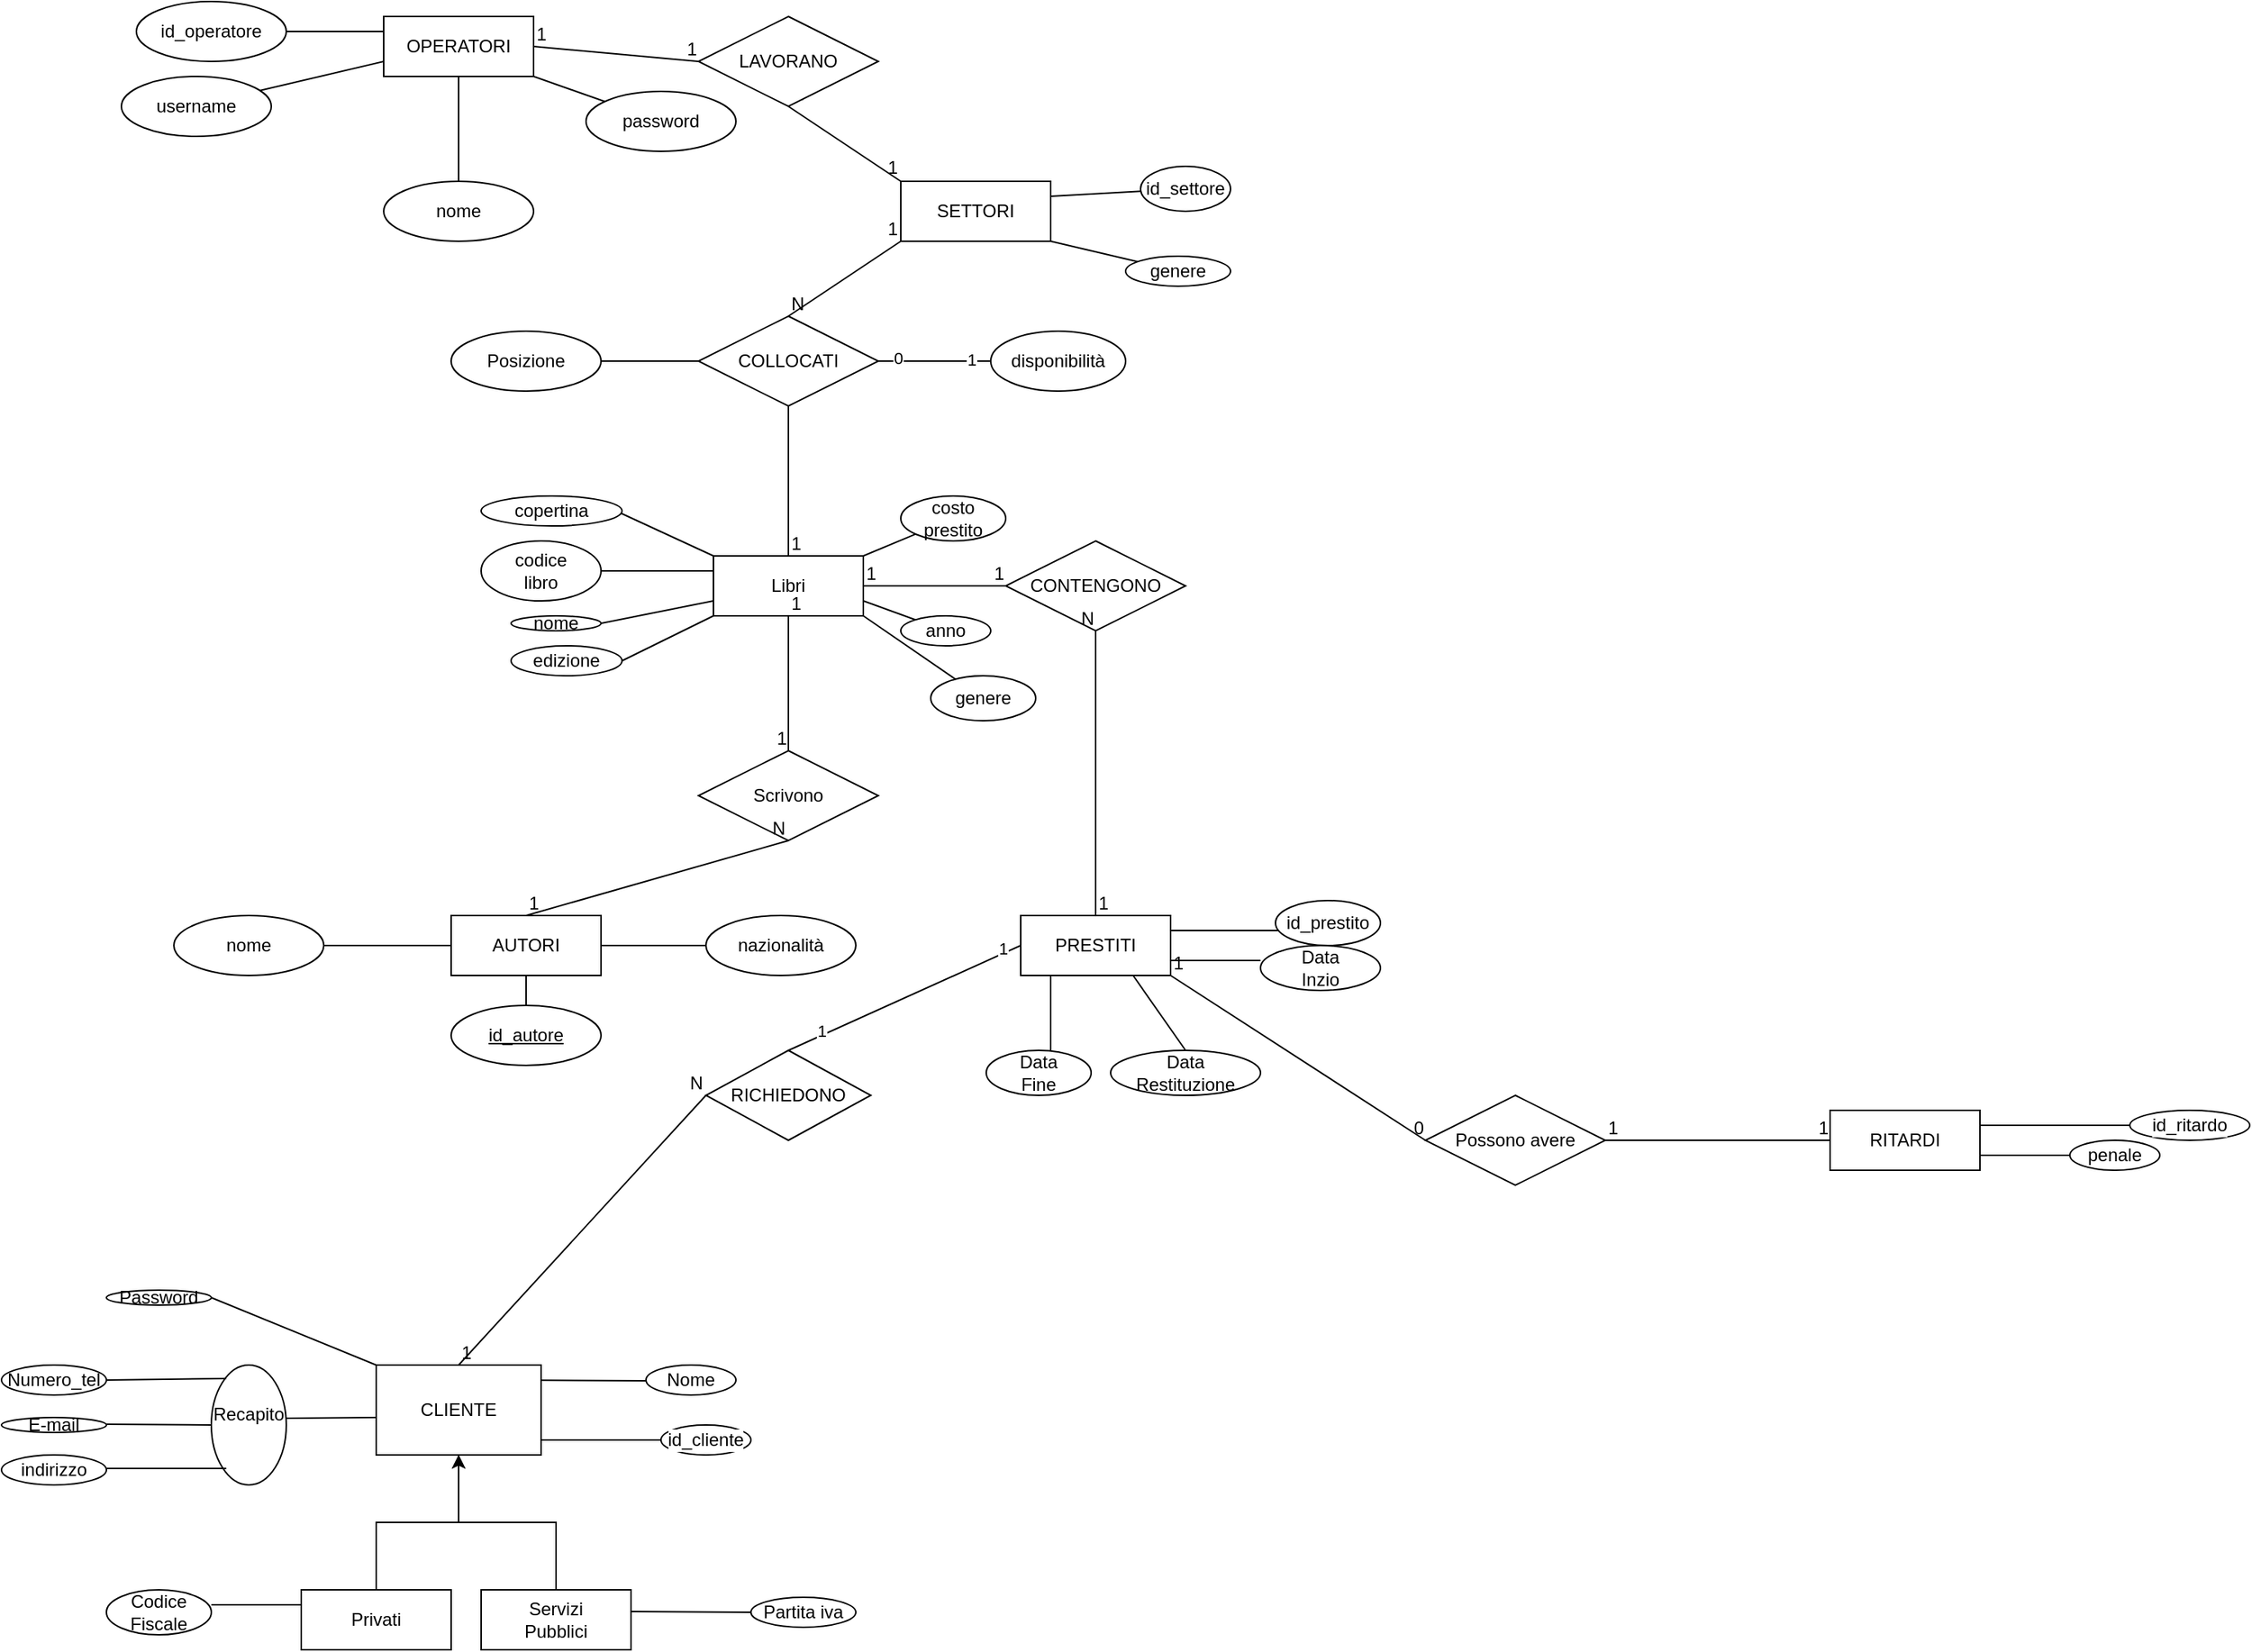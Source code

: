 <mxfile version="28.0.7">
  <diagram name="Pagina-1" id="buWif-M_okuwRWgkzQo0">
    <mxGraphModel dx="1042" dy="534" grid="1" gridSize="10" guides="1" tooltips="1" connect="1" arrows="1" fold="1" page="1" pageScale="1" pageWidth="827" pageHeight="1169" math="0" shadow="0">
      <root>
        <mxCell id="0" />
        <mxCell id="1" parent="0" />
        <mxCell id="QzRsH22KejxeJgr8a2Xa-11" style="edgeStyle=orthogonalEdgeStyle;rounded=0;orthogonalLoop=1;jettySize=auto;html=1;exitX=0.5;exitY=0;exitDx=0;exitDy=0;" edge="1" parent="1" source="QzRsH22KejxeJgr8a2Xa-2">
          <mxGeometry relative="1" as="geometry">
            <mxPoint x="560" y="950" as="targetPoint" />
          </mxGeometry>
        </mxCell>
        <mxCell id="QzRsH22KejxeJgr8a2Xa-2" value="Nome" style="ellipse;whiteSpace=wrap;html=1;align=center;" vertex="1" parent="1">
          <mxGeometry x="530" y="930" width="60" height="20" as="geometry" />
        </mxCell>
        <mxCell id="QzRsH22KejxeJgr8a2Xa-3" value="" style="endArrow=none;html=1;rounded=0;" edge="1" parent="1">
          <mxGeometry relative="1" as="geometry">
            <mxPoint x="440" y="940" as="sourcePoint" />
            <mxPoint x="530" y="940.5" as="targetPoint" />
          </mxGeometry>
        </mxCell>
        <mxCell id="QzRsH22KejxeJgr8a2Xa-4" value="" style="endArrow=none;html=1;rounded=0;" edge="1" parent="1">
          <mxGeometry relative="1" as="geometry">
            <mxPoint x="450" y="980" as="sourcePoint" />
            <mxPoint x="540" y="980" as="targetPoint" />
          </mxGeometry>
        </mxCell>
        <mxCell id="QzRsH22KejxeJgr8a2Xa-5" value="id_cliente" style="ellipse;whiteSpace=wrap;html=1;align=center;labelBackgroundColor=light-dark(#FFFFFF,#CC0000);" vertex="1" parent="1">
          <mxGeometry x="540" y="970" width="60" height="20" as="geometry" />
        </mxCell>
        <mxCell id="QzRsH22KejxeJgr8a2Xa-10" value="CLIENTE" style="whiteSpace=wrap;html=1;align=center;" vertex="1" parent="1">
          <mxGeometry x="350" y="930" width="110" height="60" as="geometry" />
        </mxCell>
        <mxCell id="QzRsH22KejxeJgr8a2Xa-15" value="" style="endArrow=none;html=1;rounded=0;" edge="1" parent="1">
          <mxGeometry relative="1" as="geometry">
            <mxPoint x="290" y="965.5" as="sourcePoint" />
            <mxPoint x="350" y="965" as="targetPoint" />
          </mxGeometry>
        </mxCell>
        <mxCell id="QzRsH22KejxeJgr8a2Xa-16" value="Recapito&lt;div&gt;&lt;br&gt;&lt;/div&gt;" style="ellipse;whiteSpace=wrap;html=1;align=center;" vertex="1" parent="1">
          <mxGeometry x="240" y="930" width="50" height="80" as="geometry" />
        </mxCell>
        <mxCell id="QzRsH22KejxeJgr8a2Xa-17" value="" style="endArrow=none;html=1;rounded=0;" edge="1" parent="1">
          <mxGeometry relative="1" as="geometry">
            <mxPoint x="170" y="940" as="sourcePoint" />
            <mxPoint x="250" y="939" as="targetPoint" />
          </mxGeometry>
        </mxCell>
        <mxCell id="QzRsH22KejxeJgr8a2Xa-18" value="Numero_tel" style="ellipse;whiteSpace=wrap;html=1;align=center;" vertex="1" parent="1">
          <mxGeometry x="100" y="930" width="70" height="20" as="geometry" />
        </mxCell>
        <mxCell id="QzRsH22KejxeJgr8a2Xa-21" value="E-mail" style="ellipse;whiteSpace=wrap;html=1;align=center;" vertex="1" parent="1">
          <mxGeometry x="100" y="965" width="70" height="10" as="geometry" />
        </mxCell>
        <mxCell id="QzRsH22KejxeJgr8a2Xa-22" value="" style="endArrow=none;html=1;rounded=0;" edge="1" parent="1">
          <mxGeometry relative="1" as="geometry">
            <mxPoint x="170" y="969.5" as="sourcePoint" />
            <mxPoint x="240" y="970" as="targetPoint" />
          </mxGeometry>
        </mxCell>
        <mxCell id="QzRsH22KejxeJgr8a2Xa-23" value="indirizzo" style="ellipse;whiteSpace=wrap;html=1;align=center;" vertex="1" parent="1">
          <mxGeometry x="100" y="990" width="70" height="20" as="geometry" />
        </mxCell>
        <mxCell id="QzRsH22KejxeJgr8a2Xa-24" value="" style="endArrow=none;html=1;rounded=0;" edge="1" parent="1">
          <mxGeometry relative="1" as="geometry">
            <mxPoint x="170" y="999" as="sourcePoint" />
            <mxPoint x="250" y="999" as="targetPoint" />
          </mxGeometry>
        </mxCell>
        <mxCell id="QzRsH22KejxeJgr8a2Xa-25" value="" style="endArrow=none;html=1;rounded=0;entryX=0;entryY=0;entryDx=0;entryDy=0;exitX=1;exitY=0.5;exitDx=0;exitDy=0;" edge="1" parent="1" source="QzRsH22KejxeJgr8a2Xa-26" target="QzRsH22KejxeJgr8a2Xa-10">
          <mxGeometry relative="1" as="geometry">
            <mxPoint x="240" y="890" as="sourcePoint" />
            <mxPoint x="340" y="890" as="targetPoint" />
          </mxGeometry>
        </mxCell>
        <mxCell id="QzRsH22KejxeJgr8a2Xa-26" value="Password" style="ellipse;whiteSpace=wrap;html=1;align=center;" vertex="1" parent="1">
          <mxGeometry x="170" y="880" width="70" height="10" as="geometry" />
        </mxCell>
        <mxCell id="QzRsH22KejxeJgr8a2Xa-33" value="" style="edgeStyle=orthogonalEdgeStyle;rounded=0;orthogonalLoop=1;jettySize=auto;html=1;" edge="1" parent="1" source="QzRsH22KejxeJgr8a2Xa-29" target="QzRsH22KejxeJgr8a2Xa-10">
          <mxGeometry relative="1" as="geometry" />
        </mxCell>
        <mxCell id="QzRsH22KejxeJgr8a2Xa-29" value="Privati" style="whiteSpace=wrap;html=1;align=center;" vertex="1" parent="1">
          <mxGeometry x="300" y="1080" width="100" height="40" as="geometry" />
        </mxCell>
        <mxCell id="QzRsH22KejxeJgr8a2Xa-34" value="" style="edgeStyle=orthogonalEdgeStyle;rounded=0;orthogonalLoop=1;jettySize=auto;html=1;" edge="1" parent="1" source="QzRsH22KejxeJgr8a2Xa-30" target="QzRsH22KejxeJgr8a2Xa-10">
          <mxGeometry relative="1" as="geometry" />
        </mxCell>
        <mxCell id="QzRsH22KejxeJgr8a2Xa-30" value="Servizi&lt;div&gt;Pubblici&lt;/div&gt;" style="whiteSpace=wrap;html=1;align=center;" vertex="1" parent="1">
          <mxGeometry x="420" y="1080" width="100" height="40" as="geometry" />
        </mxCell>
        <mxCell id="QzRsH22KejxeJgr8a2Xa-35" value="" style="endArrow=none;html=1;rounded=0;" edge="1" parent="1">
          <mxGeometry relative="1" as="geometry">
            <mxPoint x="240" y="1090" as="sourcePoint" />
            <mxPoint x="300" y="1090" as="targetPoint" />
          </mxGeometry>
        </mxCell>
        <mxCell id="QzRsH22KejxeJgr8a2Xa-36" value="Codice&lt;div&gt;Fiscale&lt;/div&gt;" style="ellipse;whiteSpace=wrap;html=1;align=center;" vertex="1" parent="1">
          <mxGeometry x="170" y="1080" width="70" height="30" as="geometry" />
        </mxCell>
        <mxCell id="QzRsH22KejxeJgr8a2Xa-37" value="" style="endArrow=none;html=1;rounded=0;" edge="1" parent="1">
          <mxGeometry relative="1" as="geometry">
            <mxPoint x="520" y="1094.5" as="sourcePoint" />
            <mxPoint x="600" y="1095" as="targetPoint" />
          </mxGeometry>
        </mxCell>
        <mxCell id="QzRsH22KejxeJgr8a2Xa-38" value="Partita iva" style="ellipse;whiteSpace=wrap;html=1;align=center;" vertex="1" parent="1">
          <mxGeometry x="600" y="1085" width="70" height="20" as="geometry" />
        </mxCell>
        <mxCell id="QzRsH22KejxeJgr8a2Xa-39" value="RICHIEDONO" style="shape=rhombus;perimeter=rhombusPerimeter;whiteSpace=wrap;html=1;align=center;" vertex="1" parent="1">
          <mxGeometry x="570" y="720" width="110" height="60" as="geometry" />
        </mxCell>
        <mxCell id="QzRsH22KejxeJgr8a2Xa-43" value="PRESTITI" style="whiteSpace=wrap;html=1;align=center;" vertex="1" parent="1">
          <mxGeometry x="780" y="630" width="100" height="40" as="geometry" />
        </mxCell>
        <mxCell id="QzRsH22KejxeJgr8a2Xa-44" value="" style="endArrow=none;html=1;rounded=0;" edge="1" parent="1">
          <mxGeometry relative="1" as="geometry">
            <mxPoint x="880" y="640" as="sourcePoint" />
            <mxPoint x="960" y="640" as="targetPoint" />
          </mxGeometry>
        </mxCell>
        <mxCell id="QzRsH22KejxeJgr8a2Xa-45" value="id_prestito" style="ellipse;whiteSpace=wrap;html=1;align=center;labelBackgroundColor=light-dark(#FFFFFF,#CC0000);" vertex="1" parent="1">
          <mxGeometry x="950" y="620" width="70" height="30" as="geometry" />
        </mxCell>
        <mxCell id="QzRsH22KejxeJgr8a2Xa-47" value="" style="endArrow=none;html=1;rounded=0;" edge="1" parent="1">
          <mxGeometry relative="1" as="geometry">
            <mxPoint x="880" y="660" as="sourcePoint" />
            <mxPoint x="940" y="660" as="targetPoint" />
          </mxGeometry>
        </mxCell>
        <mxCell id="QzRsH22KejxeJgr8a2Xa-48" value="Data&lt;div&gt;Inzio&lt;/div&gt;" style="ellipse;whiteSpace=wrap;html=1;align=center;" vertex="1" parent="1">
          <mxGeometry x="940" y="650" width="80" height="30" as="geometry" />
        </mxCell>
        <mxCell id="QzRsH22KejxeJgr8a2Xa-49" value="" style="endArrow=none;html=1;rounded=0;" edge="1" parent="1">
          <mxGeometry relative="1" as="geometry">
            <mxPoint x="800" y="670" as="sourcePoint" />
            <mxPoint x="800" y="720" as="targetPoint" />
          </mxGeometry>
        </mxCell>
        <mxCell id="QzRsH22KejxeJgr8a2Xa-50" value="Data&lt;div&gt;Fine&lt;/div&gt;" style="ellipse;whiteSpace=wrap;html=1;align=center;" vertex="1" parent="1">
          <mxGeometry x="757" y="720" width="70" height="30" as="geometry" />
        </mxCell>
        <mxCell id="QzRsH22KejxeJgr8a2Xa-53" value="Data&lt;div&gt;Restituzione&lt;/div&gt;" style="ellipse;whiteSpace=wrap;html=1;align=center;" vertex="1" parent="1">
          <mxGeometry x="840" y="720" width="100" height="30" as="geometry" />
        </mxCell>
        <mxCell id="QzRsH22KejxeJgr8a2Xa-54" value="" style="endArrow=none;html=1;rounded=0;exitX=0.75;exitY=1;exitDx=0;exitDy=0;entryX=0.5;entryY=0;entryDx=0;entryDy=0;" edge="1" parent="1" source="QzRsH22KejxeJgr8a2Xa-43" target="QzRsH22KejxeJgr8a2Xa-53">
          <mxGeometry relative="1" as="geometry">
            <mxPoint x="820" y="880" as="sourcePoint" />
            <mxPoint x="980" y="880" as="targetPoint" />
          </mxGeometry>
        </mxCell>
        <mxCell id="QzRsH22KejxeJgr8a2Xa-55" value="Possono avere" style="shape=rhombus;perimeter=rhombusPerimeter;whiteSpace=wrap;html=1;align=center;" vertex="1" parent="1">
          <mxGeometry x="1050" y="750" width="120" height="60" as="geometry" />
        </mxCell>
        <mxCell id="QzRsH22KejxeJgr8a2Xa-57" value="" style="endArrow=none;html=1;rounded=0;exitX=0.5;exitY=0;exitDx=0;exitDy=0;entryX=0;entryY=0.5;entryDx=0;entryDy=0;" edge="1" parent="1" source="QzRsH22KejxeJgr8a2Xa-10" target="QzRsH22KejxeJgr8a2Xa-39">
          <mxGeometry relative="1" as="geometry">
            <mxPoint x="400" y="900" as="sourcePoint" />
            <mxPoint x="560" y="900" as="targetPoint" />
          </mxGeometry>
        </mxCell>
        <mxCell id="QzRsH22KejxeJgr8a2Xa-58" value="1" style="resizable=0;html=1;whiteSpace=wrap;align=left;verticalAlign=bottom;" connectable="0" vertex="1" parent="QzRsH22KejxeJgr8a2Xa-57">
          <mxGeometry x="-1" relative="1" as="geometry" />
        </mxCell>
        <mxCell id="QzRsH22KejxeJgr8a2Xa-59" value="N" style="resizable=0;html=1;whiteSpace=wrap;align=right;verticalAlign=bottom;" connectable="0" vertex="1" parent="QzRsH22KejxeJgr8a2Xa-57">
          <mxGeometry x="1" relative="1" as="geometry" />
        </mxCell>
        <mxCell id="QzRsH22KejxeJgr8a2Xa-60" value="" style="endArrow=none;html=1;rounded=0;exitX=0.5;exitY=0;exitDx=0;exitDy=0;entryX=0;entryY=0.5;entryDx=0;entryDy=0;" edge="1" parent="1" source="QzRsH22KejxeJgr8a2Xa-39" target="QzRsH22KejxeJgr8a2Xa-43">
          <mxGeometry relative="1" as="geometry">
            <mxPoint x="580" y="690" as="sourcePoint" />
            <mxPoint x="740" y="690" as="targetPoint" />
          </mxGeometry>
        </mxCell>
        <mxCell id="QzRsH22KejxeJgr8a2Xa-62" value="1" style="edgeLabel;html=1;align=center;verticalAlign=middle;resizable=0;points=[];" vertex="1" connectable="0" parent="QzRsH22KejxeJgr8a2Xa-60">
          <mxGeometry x="-0.704" y="3" relative="1" as="geometry">
            <mxPoint as="offset" />
          </mxGeometry>
        </mxCell>
        <mxCell id="QzRsH22KejxeJgr8a2Xa-63" value="1" style="edgeLabel;html=1;align=center;verticalAlign=middle;resizable=0;points=[];" vertex="1" connectable="0" parent="QzRsH22KejxeJgr8a2Xa-60">
          <mxGeometry x="0.859" y="4" relative="1" as="geometry">
            <mxPoint as="offset" />
          </mxGeometry>
        </mxCell>
        <mxCell id="QzRsH22KejxeJgr8a2Xa-64" value="" style="endArrow=none;html=1;rounded=0;exitX=1;exitY=1;exitDx=0;exitDy=0;entryX=0;entryY=0.5;entryDx=0;entryDy=0;" edge="1" parent="1" source="QzRsH22KejxeJgr8a2Xa-43" target="QzRsH22KejxeJgr8a2Xa-55">
          <mxGeometry relative="1" as="geometry">
            <mxPoint x="960" y="710" as="sourcePoint" />
            <mxPoint x="1120" y="710" as="targetPoint" />
          </mxGeometry>
        </mxCell>
        <mxCell id="QzRsH22KejxeJgr8a2Xa-65" value="1" style="resizable=0;html=1;whiteSpace=wrap;align=left;verticalAlign=bottom;" connectable="0" vertex="1" parent="QzRsH22KejxeJgr8a2Xa-64">
          <mxGeometry x="-1" relative="1" as="geometry" />
        </mxCell>
        <mxCell id="QzRsH22KejxeJgr8a2Xa-66" value="0" style="resizable=0;html=1;whiteSpace=wrap;align=right;verticalAlign=bottom;" connectable="0" vertex="1" parent="QzRsH22KejxeJgr8a2Xa-64">
          <mxGeometry x="1" relative="1" as="geometry" />
        </mxCell>
        <mxCell id="QzRsH22KejxeJgr8a2Xa-67" value="" style="endArrow=none;html=1;rounded=0;exitX=1;exitY=0.5;exitDx=0;exitDy=0;" edge="1" parent="1" source="QzRsH22KejxeJgr8a2Xa-55">
          <mxGeometry relative="1" as="geometry">
            <mxPoint x="1180" y="780" as="sourcePoint" />
            <mxPoint x="1320" y="780" as="targetPoint" />
          </mxGeometry>
        </mxCell>
        <mxCell id="QzRsH22KejxeJgr8a2Xa-68" value="1" style="resizable=0;html=1;whiteSpace=wrap;align=left;verticalAlign=bottom;" connectable="0" vertex="1" parent="QzRsH22KejxeJgr8a2Xa-67">
          <mxGeometry x="-1" relative="1" as="geometry" />
        </mxCell>
        <mxCell id="QzRsH22KejxeJgr8a2Xa-69" value="1" style="resizable=0;html=1;whiteSpace=wrap;align=right;verticalAlign=bottom;" connectable="0" vertex="1" parent="QzRsH22KejxeJgr8a2Xa-67">
          <mxGeometry x="1" relative="1" as="geometry" />
        </mxCell>
        <mxCell id="QzRsH22KejxeJgr8a2Xa-70" value="RITARDI" style="whiteSpace=wrap;html=1;align=center;" vertex="1" parent="1">
          <mxGeometry x="1320" y="760" width="100" height="40" as="geometry" />
        </mxCell>
        <mxCell id="QzRsH22KejxeJgr8a2Xa-71" value="" style="endArrow=none;html=1;rounded=0;exitX=1;exitY=0.25;exitDx=0;exitDy=0;" edge="1" parent="1" source="QzRsH22KejxeJgr8a2Xa-70">
          <mxGeometry relative="1" as="geometry">
            <mxPoint x="1460" y="830" as="sourcePoint" />
            <mxPoint x="1520" y="770" as="targetPoint" />
          </mxGeometry>
        </mxCell>
        <mxCell id="QzRsH22KejxeJgr8a2Xa-72" value="id_ritardo" style="ellipse;whiteSpace=wrap;html=1;align=center;labelBackgroundColor=light-dark(#FFFFFF,#CC0000);" vertex="1" parent="1">
          <mxGeometry x="1520" y="760" width="80" height="20" as="geometry" />
        </mxCell>
        <mxCell id="QzRsH22KejxeJgr8a2Xa-73" value="" style="endArrow=none;html=1;rounded=0;exitX=1;exitY=0.75;exitDx=0;exitDy=0;" edge="1" parent="1" source="QzRsH22KejxeJgr8a2Xa-70" target="QzRsH22KejxeJgr8a2Xa-74">
          <mxGeometry relative="1" as="geometry">
            <mxPoint x="1410" y="850" as="sourcePoint" />
            <mxPoint x="1520" y="790" as="targetPoint" />
          </mxGeometry>
        </mxCell>
        <mxCell id="QzRsH22KejxeJgr8a2Xa-74" value="penale" style="ellipse;whiteSpace=wrap;html=1;align=center;" vertex="1" parent="1">
          <mxGeometry x="1480" y="780" width="60" height="20" as="geometry" />
        </mxCell>
        <mxCell id="QzRsH22KejxeJgr8a2Xa-75" value="CONTENGONO" style="shape=rhombus;perimeter=rhombusPerimeter;whiteSpace=wrap;html=1;align=center;" vertex="1" parent="1">
          <mxGeometry x="770" y="380" width="120" height="60" as="geometry" />
        </mxCell>
        <mxCell id="QzRsH22KejxeJgr8a2Xa-76" value="" style="endArrow=none;html=1;rounded=0;entryX=0.5;entryY=1;entryDx=0;entryDy=0;exitX=0.5;exitY=0;exitDx=0;exitDy=0;" edge="1" parent="1" source="QzRsH22KejxeJgr8a2Xa-43" target="QzRsH22KejxeJgr8a2Xa-75">
          <mxGeometry relative="1" as="geometry">
            <mxPoint x="750" y="510" as="sourcePoint" />
            <mxPoint x="910" y="510" as="targetPoint" />
          </mxGeometry>
        </mxCell>
        <mxCell id="QzRsH22KejxeJgr8a2Xa-77" value="1" style="resizable=0;html=1;whiteSpace=wrap;align=left;verticalAlign=bottom;" connectable="0" vertex="1" parent="QzRsH22KejxeJgr8a2Xa-76">
          <mxGeometry x="-1" relative="1" as="geometry" />
        </mxCell>
        <mxCell id="QzRsH22KejxeJgr8a2Xa-78" value="N" style="resizable=0;html=1;whiteSpace=wrap;align=right;verticalAlign=bottom;" connectable="0" vertex="1" parent="QzRsH22KejxeJgr8a2Xa-76">
          <mxGeometry x="1" relative="1" as="geometry" />
        </mxCell>
        <mxCell id="QzRsH22KejxeJgr8a2Xa-82" value="" style="endArrow=none;html=1;rounded=0;entryX=0;entryY=0.5;entryDx=0;entryDy=0;exitX=1;exitY=0.5;exitDx=0;exitDy=0;" edge="1" parent="1" source="QzRsH22KejxeJgr8a2Xa-89" target="QzRsH22KejxeJgr8a2Xa-75">
          <mxGeometry relative="1" as="geometry">
            <mxPoint x="660" y="410" as="sourcePoint" />
            <mxPoint x="757" y="409.5" as="targetPoint" />
          </mxGeometry>
        </mxCell>
        <mxCell id="QzRsH22KejxeJgr8a2Xa-83" value="1" style="resizable=0;html=1;whiteSpace=wrap;align=left;verticalAlign=bottom;" connectable="0" vertex="1" parent="QzRsH22KejxeJgr8a2Xa-82">
          <mxGeometry x="-1" relative="1" as="geometry" />
        </mxCell>
        <mxCell id="QzRsH22KejxeJgr8a2Xa-84" value="1" style="resizable=0;html=1;whiteSpace=wrap;align=right;verticalAlign=bottom;" connectable="0" vertex="1" parent="QzRsH22KejxeJgr8a2Xa-82">
          <mxGeometry x="1" relative="1" as="geometry" />
        </mxCell>
        <mxCell id="QzRsH22KejxeJgr8a2Xa-89" value="Libri" style="whiteSpace=wrap;html=1;align=center;" vertex="1" parent="1">
          <mxGeometry x="575" y="390" width="100" height="40" as="geometry" />
        </mxCell>
        <mxCell id="QzRsH22KejxeJgr8a2Xa-90" value="" style="endArrow=none;html=1;rounded=0;entryX=0;entryY=0.25;entryDx=0;entryDy=0;exitX=1;exitY=0.5;exitDx=0;exitDy=0;" edge="1" parent="1" source="QzRsH22KejxeJgr8a2Xa-91" target="QzRsH22KejxeJgr8a2Xa-89">
          <mxGeometry relative="1" as="geometry">
            <mxPoint x="520" y="400" as="sourcePoint" />
            <mxPoint x="570" y="400" as="targetPoint" />
          </mxGeometry>
        </mxCell>
        <mxCell id="QzRsH22KejxeJgr8a2Xa-91" value="&lt;span&gt;codice&lt;/span&gt;&lt;div&gt;&lt;span&gt;libro&lt;/span&gt;&lt;/div&gt;" style="ellipse;whiteSpace=wrap;html=1;align=center;labelBackgroundColor=light-dark(#FFFFFF,#CC0000);" vertex="1" parent="1">
          <mxGeometry x="420" y="380" width="80" height="40" as="geometry" />
        </mxCell>
        <mxCell id="QzRsH22KejxeJgr8a2Xa-93" value="" style="endArrow=none;html=1;rounded=0;entryX=0;entryY=0.75;entryDx=0;entryDy=0;exitX=1;exitY=0.5;exitDx=0;exitDy=0;" edge="1" parent="1" source="QzRsH22KejxeJgr8a2Xa-94" target="QzRsH22KejxeJgr8a2Xa-89">
          <mxGeometry relative="1" as="geometry">
            <mxPoint x="500" y="440" as="sourcePoint" />
            <mxPoint x="590" y="520" as="targetPoint" />
          </mxGeometry>
        </mxCell>
        <mxCell id="QzRsH22KejxeJgr8a2Xa-94" value="nome" style="ellipse;whiteSpace=wrap;html=1;align=center;" vertex="1" parent="1">
          <mxGeometry x="440" y="430" width="60" height="10" as="geometry" />
        </mxCell>
        <mxCell id="QzRsH22KejxeJgr8a2Xa-95" value="" style="endArrow=none;html=1;rounded=0;entryX=0;entryY=1;entryDx=0;entryDy=0;exitX=1;exitY=0.5;exitDx=0;exitDy=0;" edge="1" parent="1" source="QzRsH22KejxeJgr8a2Xa-96" target="QzRsH22KejxeJgr8a2Xa-89">
          <mxGeometry relative="1" as="geometry">
            <mxPoint x="520" y="460" as="sourcePoint" />
            <mxPoint x="600" y="530" as="targetPoint" />
          </mxGeometry>
        </mxCell>
        <mxCell id="QzRsH22KejxeJgr8a2Xa-96" value="edizione" style="ellipse;whiteSpace=wrap;html=1;align=center;" vertex="1" parent="1">
          <mxGeometry x="440" y="450" width="74" height="20" as="geometry" />
        </mxCell>
        <mxCell id="QzRsH22KejxeJgr8a2Xa-97" value="" style="endArrow=none;html=1;rounded=0;exitX=1;exitY=0;exitDx=0;exitDy=0;" edge="1" parent="1" source="QzRsH22KejxeJgr8a2Xa-89" target="QzRsH22KejxeJgr8a2Xa-102">
          <mxGeometry relative="1" as="geometry">
            <mxPoint x="690" y="340" as="sourcePoint" />
            <mxPoint x="740" y="360" as="targetPoint" />
          </mxGeometry>
        </mxCell>
        <mxCell id="QzRsH22KejxeJgr8a2Xa-98" value="" style="endArrow=none;html=1;rounded=0;entryX=0;entryY=0;entryDx=0;entryDy=0;" edge="1" parent="1" target="QzRsH22KejxeJgr8a2Xa-89">
          <mxGeometry relative="1" as="geometry">
            <mxPoint x="510" y="360" as="sourcePoint" />
            <mxPoint x="574" y="330" as="targetPoint" />
          </mxGeometry>
        </mxCell>
        <mxCell id="QzRsH22KejxeJgr8a2Xa-99" value="" style="endArrow=none;html=1;rounded=0;exitX=1;exitY=1;exitDx=0;exitDy=0;" edge="1" parent="1" source="QzRsH22KejxeJgr8a2Xa-89" target="QzRsH22KejxeJgr8a2Xa-104">
          <mxGeometry relative="1" as="geometry">
            <mxPoint x="570" y="530" as="sourcePoint" />
            <mxPoint x="720" y="480" as="targetPoint" />
          </mxGeometry>
        </mxCell>
        <mxCell id="QzRsH22KejxeJgr8a2Xa-100" value="" style="endArrow=none;html=1;rounded=0;exitX=1;exitY=0.75;exitDx=0;exitDy=0;" edge="1" parent="1" source="QzRsH22KejxeJgr8a2Xa-89" target="QzRsH22KejxeJgr8a2Xa-101">
          <mxGeometry relative="1" as="geometry">
            <mxPoint x="640" y="480" as="sourcePoint" />
            <mxPoint x="730" y="440" as="targetPoint" />
          </mxGeometry>
        </mxCell>
        <mxCell id="QzRsH22KejxeJgr8a2Xa-101" value="anno" style="ellipse;whiteSpace=wrap;html=1;align=center;" vertex="1" parent="1">
          <mxGeometry x="700" y="430" width="60" height="20" as="geometry" />
        </mxCell>
        <mxCell id="QzRsH22KejxeJgr8a2Xa-102" value="costo&lt;div&gt;prestito&lt;/div&gt;" style="ellipse;whiteSpace=wrap;html=1;align=center;" vertex="1" parent="1">
          <mxGeometry x="700" y="350" width="70" height="30" as="geometry" />
        </mxCell>
        <mxCell id="QzRsH22KejxeJgr8a2Xa-104" value="genere" style="ellipse;whiteSpace=wrap;html=1;align=center;" vertex="1" parent="1">
          <mxGeometry x="720" y="470" width="70" height="30" as="geometry" />
        </mxCell>
        <mxCell id="QzRsH22KejxeJgr8a2Xa-105" value="copertina" style="ellipse;whiteSpace=wrap;html=1;align=center;" vertex="1" parent="1">
          <mxGeometry x="420" y="350" width="94" height="20" as="geometry" />
        </mxCell>
        <mxCell id="QzRsH22KejxeJgr8a2Xa-106" value="" style="endArrow=none;html=1;rounded=0;exitX=0.5;exitY=1;exitDx=0;exitDy=0;entryX=0.5;entryY=0;entryDx=0;entryDy=0;" edge="1" parent="1" source="QzRsH22KejxeJgr8a2Xa-89" target="QzRsH22KejxeJgr8a2Xa-109">
          <mxGeometry relative="1" as="geometry">
            <mxPoint x="510" y="580" as="sourcePoint" />
            <mxPoint x="625" y="520" as="targetPoint" />
          </mxGeometry>
        </mxCell>
        <mxCell id="QzRsH22KejxeJgr8a2Xa-107" value="1" style="resizable=0;html=1;whiteSpace=wrap;align=left;verticalAlign=bottom;" connectable="0" vertex="1" parent="QzRsH22KejxeJgr8a2Xa-106">
          <mxGeometry x="-1" relative="1" as="geometry" />
        </mxCell>
        <mxCell id="QzRsH22KejxeJgr8a2Xa-108" value="1" style="resizable=0;html=1;whiteSpace=wrap;align=right;verticalAlign=bottom;" connectable="0" vertex="1" parent="QzRsH22KejxeJgr8a2Xa-106">
          <mxGeometry x="1" relative="1" as="geometry" />
        </mxCell>
        <mxCell id="QzRsH22KejxeJgr8a2Xa-109" value="Scrivono" style="shape=rhombus;perimeter=rhombusPerimeter;whiteSpace=wrap;html=1;align=center;" vertex="1" parent="1">
          <mxGeometry x="565" y="520" width="120" height="60" as="geometry" />
        </mxCell>
        <mxCell id="QzRsH22KejxeJgr8a2Xa-110" value="AUTORI" style="whiteSpace=wrap;html=1;align=center;" vertex="1" parent="1">
          <mxGeometry x="400" y="630" width="100" height="40" as="geometry" />
        </mxCell>
        <mxCell id="QzRsH22KejxeJgr8a2Xa-114" value="" style="endArrow=none;html=1;rounded=0;exitX=0.5;exitY=0;exitDx=0;exitDy=0;entryX=0.5;entryY=1;entryDx=0;entryDy=0;" edge="1" parent="1" source="QzRsH22KejxeJgr8a2Xa-110" target="QzRsH22KejxeJgr8a2Xa-109">
          <mxGeometry relative="1" as="geometry">
            <mxPoint x="500" y="610" as="sourcePoint" />
            <mxPoint x="660" y="610" as="targetPoint" />
          </mxGeometry>
        </mxCell>
        <mxCell id="QzRsH22KejxeJgr8a2Xa-115" value="1" style="resizable=0;html=1;whiteSpace=wrap;align=left;verticalAlign=bottom;" connectable="0" vertex="1" parent="QzRsH22KejxeJgr8a2Xa-114">
          <mxGeometry x="-1" relative="1" as="geometry" />
        </mxCell>
        <mxCell id="QzRsH22KejxeJgr8a2Xa-116" value="N" style="resizable=0;html=1;whiteSpace=wrap;align=right;verticalAlign=bottom;" connectable="0" vertex="1" parent="QzRsH22KejxeJgr8a2Xa-114">
          <mxGeometry x="1" relative="1" as="geometry" />
        </mxCell>
        <mxCell id="QzRsH22KejxeJgr8a2Xa-117" value="" style="endArrow=none;html=1;rounded=0;exitX=0.5;exitY=1;exitDx=0;exitDy=0;" edge="1" parent="1" source="QzRsH22KejxeJgr8a2Xa-110" target="QzRsH22KejxeJgr8a2Xa-120">
          <mxGeometry relative="1" as="geometry">
            <mxPoint x="397" y="719" as="sourcePoint" />
            <mxPoint x="450" y="710" as="targetPoint" />
          </mxGeometry>
        </mxCell>
        <mxCell id="QzRsH22KejxeJgr8a2Xa-118" value="" style="endArrow=none;html=1;rounded=0;exitX=1;exitY=0.5;exitDx=0;exitDy=0;entryX=0;entryY=0.5;entryDx=0;entryDy=0;" edge="1" parent="1" source="QzRsH22KejxeJgr8a2Xa-110" target="QzRsH22KejxeJgr8a2Xa-122">
          <mxGeometry relative="1" as="geometry">
            <mxPoint x="530" y="690" as="sourcePoint" />
            <mxPoint x="570" y="650" as="targetPoint" />
          </mxGeometry>
        </mxCell>
        <mxCell id="QzRsH22KejxeJgr8a2Xa-119" value="" style="endArrow=none;html=1;rounded=0;entryX=0;entryY=0.5;entryDx=0;entryDy=0;exitX=1;exitY=0.5;exitDx=0;exitDy=0;" edge="1" parent="1" source="QzRsH22KejxeJgr8a2Xa-121" target="QzRsH22KejxeJgr8a2Xa-110">
          <mxGeometry relative="1" as="geometry">
            <mxPoint x="320" y="650" as="sourcePoint" />
            <mxPoint x="360" y="649" as="targetPoint" />
          </mxGeometry>
        </mxCell>
        <mxCell id="QzRsH22KejxeJgr8a2Xa-120" value="id_autore" style="ellipse;whiteSpace=wrap;html=1;align=center;fontStyle=4;labelBackgroundColor=light-dark(#FFFFFF,#CC0000);" vertex="1" parent="1">
          <mxGeometry x="400" y="690" width="100" height="40" as="geometry" />
        </mxCell>
        <mxCell id="QzRsH22KejxeJgr8a2Xa-121" value="nome" style="ellipse;whiteSpace=wrap;html=1;align=center;" vertex="1" parent="1">
          <mxGeometry x="215" y="630" width="100" height="40" as="geometry" />
        </mxCell>
        <mxCell id="QzRsH22KejxeJgr8a2Xa-122" value="nazionalità" style="ellipse;whiteSpace=wrap;html=1;align=center;" vertex="1" parent="1">
          <mxGeometry x="570" y="630" width="100" height="40" as="geometry" />
        </mxCell>
        <mxCell id="QzRsH22KejxeJgr8a2Xa-124" value="" style="endArrow=none;html=1;rounded=0;exitX=0.5;exitY=0;exitDx=0;exitDy=0;entryX=0.5;entryY=1;entryDx=0;entryDy=0;" edge="1" parent="1" source="QzRsH22KejxeJgr8a2Xa-89" target="QzRsH22KejxeJgr8a2Xa-128">
          <mxGeometry relative="1" as="geometry">
            <mxPoint x="530" y="260" as="sourcePoint" />
            <mxPoint x="630" y="260" as="targetPoint" />
          </mxGeometry>
        </mxCell>
        <mxCell id="QzRsH22KejxeJgr8a2Xa-125" value="1" style="resizable=0;html=1;whiteSpace=wrap;align=left;verticalAlign=bottom;" connectable="0" vertex="1" parent="QzRsH22KejxeJgr8a2Xa-124">
          <mxGeometry x="-1" relative="1" as="geometry" />
        </mxCell>
        <mxCell id="QzRsH22KejxeJgr8a2Xa-126" value="1" style="resizable=0;html=1;whiteSpace=wrap;align=right;verticalAlign=bottom;" connectable="0" vertex="1" parent="QzRsH22KejxeJgr8a2Xa-124">
          <mxGeometry x="1" relative="1" as="geometry" />
        </mxCell>
        <mxCell id="QzRsH22KejxeJgr8a2Xa-128" value="COLLOCATI" style="shape=rhombus;perimeter=rhombusPerimeter;whiteSpace=wrap;html=1;align=center;" vertex="1" parent="1">
          <mxGeometry x="565" y="230" width="120" height="60" as="geometry" />
        </mxCell>
        <mxCell id="QzRsH22KejxeJgr8a2Xa-129" value="" style="endArrow=none;html=1;rounded=0;entryX=1;entryY=0.5;entryDx=0;entryDy=0;" edge="1" parent="1" target="QzRsH22KejxeJgr8a2Xa-128">
          <mxGeometry relative="1" as="geometry">
            <mxPoint x="760" y="260" as="sourcePoint" />
            <mxPoint x="767" y="260" as="targetPoint" />
          </mxGeometry>
        </mxCell>
        <mxCell id="QzRsH22KejxeJgr8a2Xa-131" value="0" style="edgeLabel;html=1;align=center;verticalAlign=middle;resizable=0;points=[];" vertex="1" connectable="0" parent="QzRsH22KejxeJgr8a2Xa-129">
          <mxGeometry x="0.653" y="-2" relative="1" as="geometry">
            <mxPoint as="offset" />
          </mxGeometry>
        </mxCell>
        <mxCell id="QzRsH22KejxeJgr8a2Xa-132" value="1" style="edgeLabel;html=1;align=center;verticalAlign=middle;resizable=0;points=[];" vertex="1" connectable="0" parent="QzRsH22KejxeJgr8a2Xa-129">
          <mxGeometry x="-0.653" y="-1" relative="1" as="geometry">
            <mxPoint as="offset" />
          </mxGeometry>
        </mxCell>
        <mxCell id="QzRsH22KejxeJgr8a2Xa-130" value="disponibilità" style="ellipse;whiteSpace=wrap;html=1;align=center;" vertex="1" parent="1">
          <mxGeometry x="760" y="240" width="90" height="40" as="geometry" />
        </mxCell>
        <mxCell id="QzRsH22KejxeJgr8a2Xa-133" value="" style="endArrow=none;html=1;rounded=0;entryX=0;entryY=0.5;entryDx=0;entryDy=0;exitX=1;exitY=0.5;exitDx=0;exitDy=0;" edge="1" parent="1" source="QzRsH22KejxeJgr8a2Xa-134" target="QzRsH22KejxeJgr8a2Xa-128">
          <mxGeometry relative="1" as="geometry">
            <mxPoint x="490" y="260" as="sourcePoint" />
            <mxPoint x="520" y="259.5" as="targetPoint" />
          </mxGeometry>
        </mxCell>
        <mxCell id="QzRsH22KejxeJgr8a2Xa-134" value="Posizione" style="ellipse;whiteSpace=wrap;html=1;align=center;" vertex="1" parent="1">
          <mxGeometry x="400" y="240" width="100" height="40" as="geometry" />
        </mxCell>
        <mxCell id="QzRsH22KejxeJgr8a2Xa-139" value="" style="endArrow=none;html=1;rounded=0;exitX=0.5;exitY=0;exitDx=0;exitDy=0;entryX=0;entryY=1;entryDx=0;entryDy=0;" edge="1" parent="1" source="QzRsH22KejxeJgr8a2Xa-128" target="QzRsH22KejxeJgr8a2Xa-143">
          <mxGeometry relative="1" as="geometry">
            <mxPoint x="655" y="200" as="sourcePoint" />
            <mxPoint x="690" y="180" as="targetPoint" />
          </mxGeometry>
        </mxCell>
        <mxCell id="QzRsH22KejxeJgr8a2Xa-140" value="N" style="resizable=0;html=1;whiteSpace=wrap;align=left;verticalAlign=bottom;" connectable="0" vertex="1" parent="QzRsH22KejxeJgr8a2Xa-139">
          <mxGeometry x="-1" relative="1" as="geometry" />
        </mxCell>
        <mxCell id="QzRsH22KejxeJgr8a2Xa-141" value="1" style="resizable=0;html=1;whiteSpace=wrap;align=right;verticalAlign=bottom;" connectable="0" vertex="1" parent="QzRsH22KejxeJgr8a2Xa-139">
          <mxGeometry x="1" relative="1" as="geometry" />
        </mxCell>
        <mxCell id="QzRsH22KejxeJgr8a2Xa-143" value="SETTORI" style="whiteSpace=wrap;html=1;align=center;" vertex="1" parent="1">
          <mxGeometry x="700" y="140" width="100" height="40" as="geometry" />
        </mxCell>
        <mxCell id="QzRsH22KejxeJgr8a2Xa-144" value="" style="endArrow=none;html=1;rounded=0;exitX=1;exitY=1;exitDx=0;exitDy=0;" edge="1" parent="1" source="QzRsH22KejxeJgr8a2Xa-143" target="QzRsH22KejxeJgr8a2Xa-147">
          <mxGeometry relative="1" as="geometry">
            <mxPoint x="880" y="220" as="sourcePoint" />
            <mxPoint x="880" y="220" as="targetPoint" />
          </mxGeometry>
        </mxCell>
        <mxCell id="QzRsH22KejxeJgr8a2Xa-145" value="" style="endArrow=none;html=1;rounded=0;exitX=1;exitY=0.25;exitDx=0;exitDy=0;" edge="1" parent="1" source="QzRsH22KejxeJgr8a2Xa-143" target="QzRsH22KejxeJgr8a2Xa-146">
          <mxGeometry relative="1" as="geometry">
            <mxPoint x="840" y="140" as="sourcePoint" />
            <mxPoint x="880" y="150" as="targetPoint" />
          </mxGeometry>
        </mxCell>
        <mxCell id="QzRsH22KejxeJgr8a2Xa-146" value="&lt;span style=&quot;background-color: light-dark(rgb(255, 255, 255), rgb(204, 0, 0));&quot;&gt;id_settore&lt;/span&gt;" style="ellipse;whiteSpace=wrap;html=1;align=center;" vertex="1" parent="1">
          <mxGeometry x="860" y="130" width="60" height="30" as="geometry" />
        </mxCell>
        <mxCell id="QzRsH22KejxeJgr8a2Xa-147" value="genere" style="ellipse;whiteSpace=wrap;html=1;align=center;" vertex="1" parent="1">
          <mxGeometry x="850" y="190" width="70" height="20" as="geometry" />
        </mxCell>
        <mxCell id="QzRsH22KejxeJgr8a2Xa-152" value="" style="endArrow=none;html=1;rounded=0;entryX=0;entryY=0;entryDx=0;entryDy=0;exitX=0.5;exitY=1;exitDx=0;exitDy=0;" edge="1" parent="1" source="QzRsH22KejxeJgr8a2Xa-155" target="QzRsH22KejxeJgr8a2Xa-143">
          <mxGeometry relative="1" as="geometry">
            <mxPoint x="640" y="100" as="sourcePoint" />
            <mxPoint x="700" y="110" as="targetPoint" />
            <Array as="points" />
          </mxGeometry>
        </mxCell>
        <mxCell id="QzRsH22KejxeJgr8a2Xa-153" value="N" style="resizable=0;html=1;whiteSpace=wrap;align=left;verticalAlign=bottom;" connectable="0" vertex="1" parent="QzRsH22KejxeJgr8a2Xa-152">
          <mxGeometry x="-1" relative="1" as="geometry" />
        </mxCell>
        <mxCell id="QzRsH22KejxeJgr8a2Xa-154" value="1" style="resizable=0;html=1;whiteSpace=wrap;align=right;verticalAlign=bottom;" connectable="0" vertex="1" parent="QzRsH22KejxeJgr8a2Xa-152">
          <mxGeometry x="1" relative="1" as="geometry" />
        </mxCell>
        <mxCell id="QzRsH22KejxeJgr8a2Xa-155" value="LAVORANO" style="shape=rhombus;perimeter=rhombusPerimeter;whiteSpace=wrap;html=1;align=center;" vertex="1" parent="1">
          <mxGeometry x="565" y="30" width="120" height="60" as="geometry" />
        </mxCell>
        <mxCell id="QzRsH22KejxeJgr8a2Xa-157" value="OPERATORI" style="whiteSpace=wrap;html=1;align=center;" vertex="1" parent="1">
          <mxGeometry x="355" y="30" width="100" height="40" as="geometry" />
        </mxCell>
        <mxCell id="QzRsH22KejxeJgr8a2Xa-158" value="" style="endArrow=none;html=1;rounded=0;exitX=1;exitY=0.5;exitDx=0;exitDy=0;entryX=0;entryY=0.5;entryDx=0;entryDy=0;" edge="1" parent="1" source="QzRsH22KejxeJgr8a2Xa-157" target="QzRsH22KejxeJgr8a2Xa-155">
          <mxGeometry relative="1" as="geometry">
            <mxPoint x="420" y="120" as="sourcePoint" />
            <mxPoint x="580" y="120" as="targetPoint" />
          </mxGeometry>
        </mxCell>
        <mxCell id="QzRsH22KejxeJgr8a2Xa-159" value="1" style="resizable=0;html=1;whiteSpace=wrap;align=left;verticalAlign=bottom;" connectable="0" vertex="1" parent="QzRsH22KejxeJgr8a2Xa-158">
          <mxGeometry x="-1" relative="1" as="geometry" />
        </mxCell>
        <mxCell id="QzRsH22KejxeJgr8a2Xa-160" value="1" style="resizable=0;html=1;whiteSpace=wrap;align=right;verticalAlign=bottom;" connectable="0" vertex="1" parent="QzRsH22KejxeJgr8a2Xa-158">
          <mxGeometry x="1" relative="1" as="geometry" />
        </mxCell>
        <mxCell id="QzRsH22KejxeJgr8a2Xa-161" value="" style="endArrow=none;html=1;rounded=0;entryX=0;entryY=0.25;entryDx=0;entryDy=0;exitX=1;exitY=0.5;exitDx=0;exitDy=0;" edge="1" parent="1" source="QzRsH22KejxeJgr8a2Xa-165" target="QzRsH22KejxeJgr8a2Xa-157">
          <mxGeometry relative="1" as="geometry">
            <mxPoint x="290" y="40" as="sourcePoint" />
            <mxPoint x="355" y="89" as="targetPoint" />
          </mxGeometry>
        </mxCell>
        <mxCell id="QzRsH22KejxeJgr8a2Xa-162" value="" style="endArrow=none;html=1;rounded=0;entryX=0.5;entryY=1;entryDx=0;entryDy=0;exitX=0.5;exitY=0;exitDx=0;exitDy=0;" edge="1" parent="1" source="QzRsH22KejxeJgr8a2Xa-169" target="QzRsH22KejxeJgr8a2Xa-157">
          <mxGeometry relative="1" as="geometry">
            <mxPoint x="405" y="140" as="sourcePoint" />
            <mxPoint x="400" y="160" as="targetPoint" />
          </mxGeometry>
        </mxCell>
        <mxCell id="QzRsH22KejxeJgr8a2Xa-163" value="" style="endArrow=none;html=1;rounded=0;exitX=1;exitY=1;exitDx=0;exitDy=0;" edge="1" parent="1" source="QzRsH22KejxeJgr8a2Xa-157" target="QzRsH22KejxeJgr8a2Xa-168">
          <mxGeometry relative="1" as="geometry">
            <mxPoint x="440" y="120" as="sourcePoint" />
            <mxPoint x="520" y="100" as="targetPoint" />
          </mxGeometry>
        </mxCell>
        <mxCell id="QzRsH22KejxeJgr8a2Xa-164" value="" style="endArrow=none;html=1;rounded=0;entryX=0;entryY=0.75;entryDx=0;entryDy=0;exitX=0.9;exitY=0.25;exitDx=0;exitDy=0;exitPerimeter=0;" edge="1" parent="1" source="QzRsH22KejxeJgr8a2Xa-167" target="QzRsH22KejxeJgr8a2Xa-157">
          <mxGeometry relative="1" as="geometry">
            <mxPoint x="280" y="80" as="sourcePoint" />
            <mxPoint x="400" y="120" as="targetPoint" />
          </mxGeometry>
        </mxCell>
        <mxCell id="QzRsH22KejxeJgr8a2Xa-165" value="id_operatore" style="ellipse;whiteSpace=wrap;html=1;align=center;labelBackgroundColor=light-dark(#FFFFFF,#CC0000);" vertex="1" parent="1">
          <mxGeometry x="190" y="20" width="100" height="40" as="geometry" />
        </mxCell>
        <mxCell id="QzRsH22KejxeJgr8a2Xa-167" value="username" style="ellipse;whiteSpace=wrap;html=1;align=center;" vertex="1" parent="1">
          <mxGeometry x="180" y="70" width="100" height="40" as="geometry" />
        </mxCell>
        <mxCell id="QzRsH22KejxeJgr8a2Xa-168" value="password" style="ellipse;whiteSpace=wrap;html=1;align=center;" vertex="1" parent="1">
          <mxGeometry x="490" y="80" width="100" height="40" as="geometry" />
        </mxCell>
        <mxCell id="QzRsH22KejxeJgr8a2Xa-169" value="nome" style="ellipse;whiteSpace=wrap;html=1;align=center;" vertex="1" parent="1">
          <mxGeometry x="355" y="140" width="100" height="40" as="geometry" />
        </mxCell>
      </root>
    </mxGraphModel>
  </diagram>
</mxfile>
